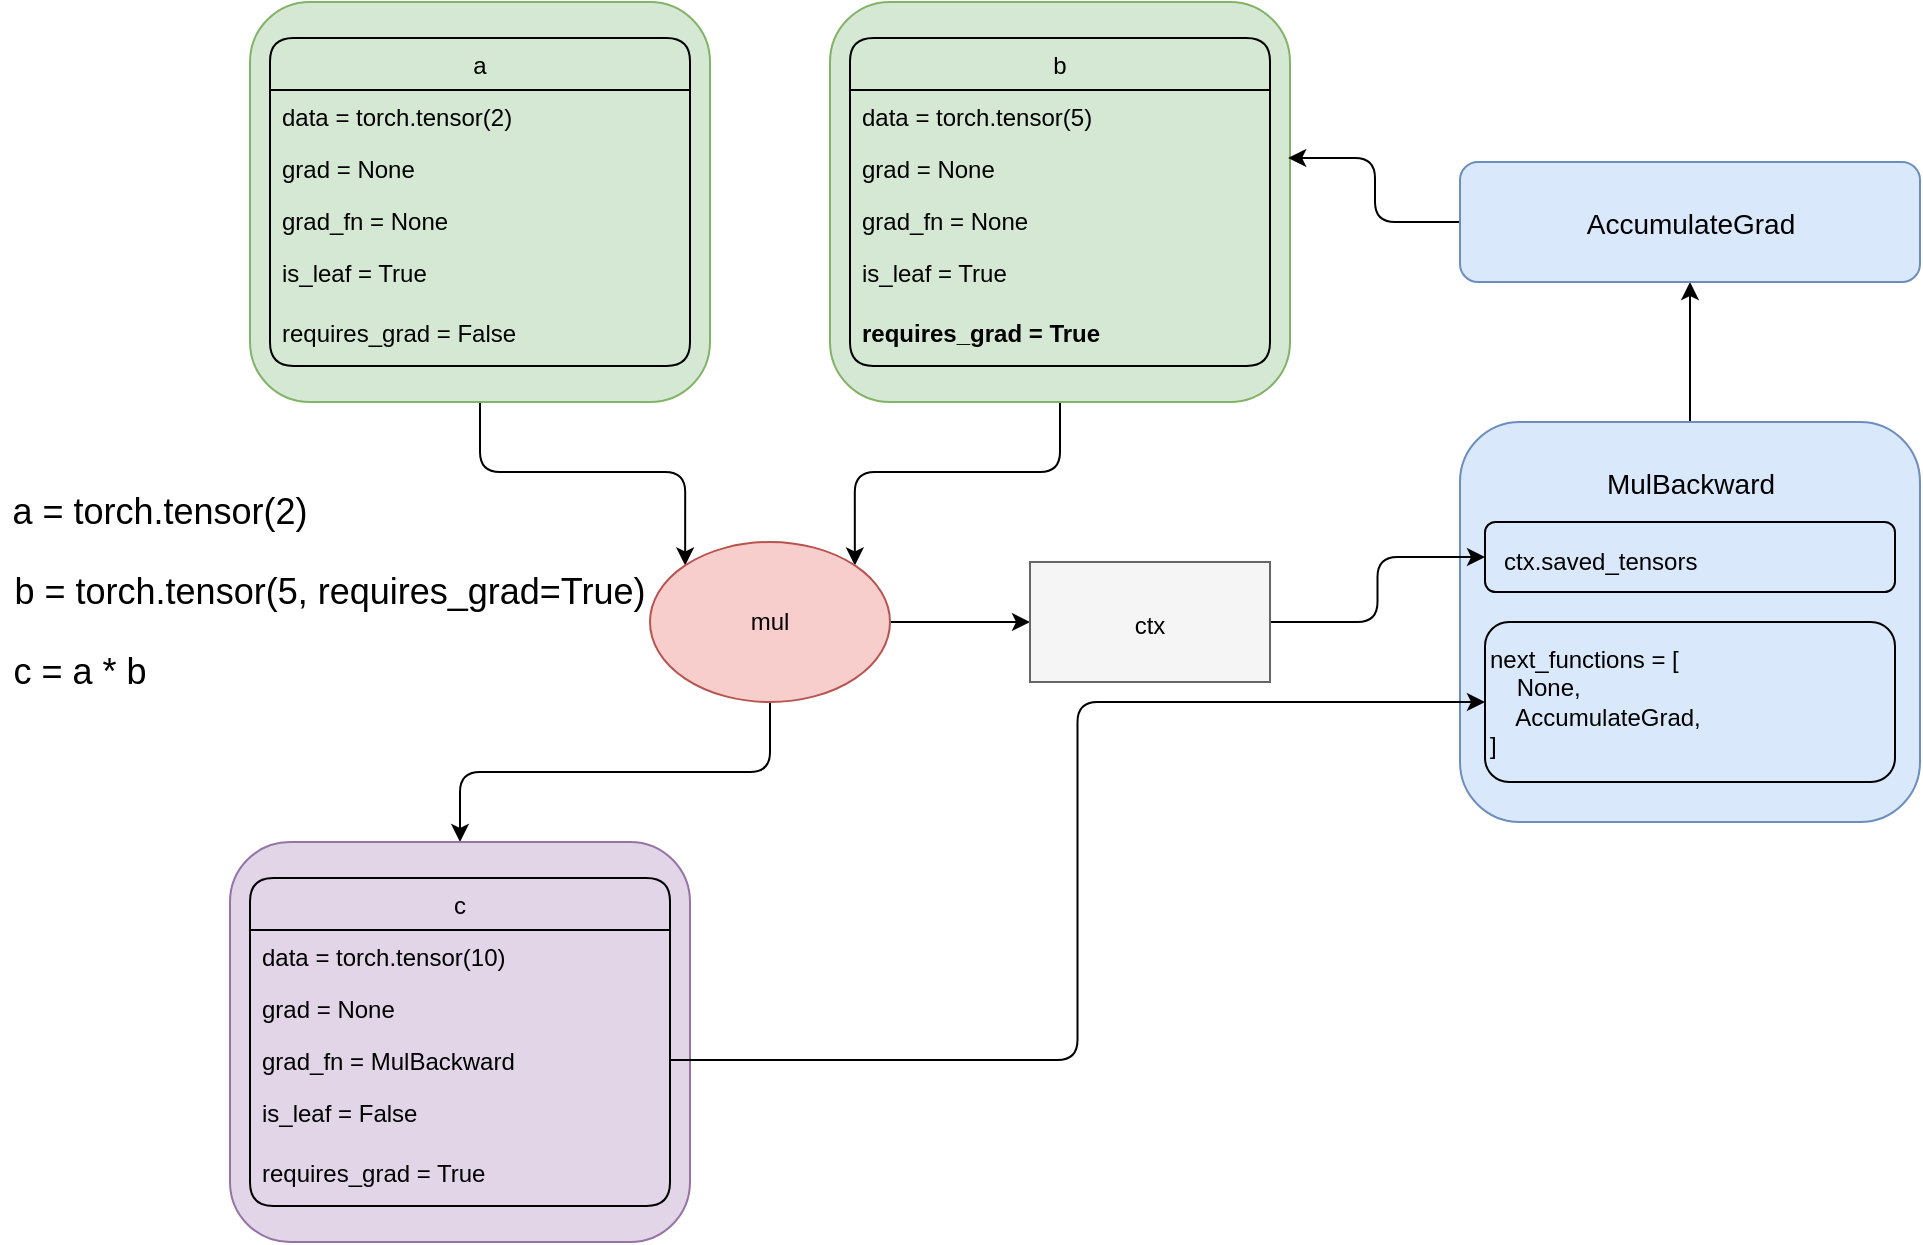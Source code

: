 <mxfile version="13.9.9" type="github">
  <diagram id="yRnguYs6hvbD5JJDKoyp" name="Page-1">
    <mxGraphModel dx="1145" dy="738" grid="1" gridSize="10" guides="1" tooltips="1" connect="1" arrows="1" fold="1" page="1" pageScale="1" pageWidth="850" pageHeight="1100" math="0" shadow="0">
      <root>
        <mxCell id="0" />
        <mxCell id="1" parent="0" />
        <mxCell id="xbXCiBL3qjypmOi7MR6_-115" style="edgeStyle=orthogonalEdgeStyle;rounded=1;orthogonalLoop=1;jettySize=auto;html=1;entryX=0;entryY=0;entryDx=0;entryDy=0;startSize=26;" parent="1" source="xbXCiBL3qjypmOi7MR6_-1" target="xbXCiBL3qjypmOi7MR6_-112" edge="1">
          <mxGeometry relative="1" as="geometry" />
        </mxCell>
        <mxCell id="xbXCiBL3qjypmOi7MR6_-1" value="" style="rounded=1;whiteSpace=wrap;html=1;fillColor=#d5e8d4;strokeColor=#82b366;" parent="1" vertex="1">
          <mxGeometry x="165" y="80" width="230" height="200" as="geometry" />
        </mxCell>
        <mxCell id="xbXCiBL3qjypmOi7MR6_-16" value="a" style="swimlane;fontStyle=0;childLayout=stackLayout;horizontal=1;startSize=26;fillColor=none;horizontalStack=0;resizeParent=1;resizeParentMax=0;resizeLast=0;collapsible=1;marginBottom=0;rounded=1;swimlaneLine=1;glass=0;sketch=0;shadow=0;" parent="1" vertex="1">
          <mxGeometry x="175" y="98" width="210" height="164" as="geometry">
            <mxRectangle x="80" y="110" width="40" height="26" as="alternateBounds" />
          </mxGeometry>
        </mxCell>
        <mxCell id="xbXCiBL3qjypmOi7MR6_-17" value="data = torch.tensor(2)" style="text;strokeColor=none;fillColor=none;align=left;verticalAlign=top;spacingLeft=4;spacingRight=4;overflow=hidden;rotatable=0;points=[[0,0.5],[1,0.5]];portConstraint=eastwest;" parent="xbXCiBL3qjypmOi7MR6_-16" vertex="1">
          <mxGeometry y="26" width="210" height="26" as="geometry" />
        </mxCell>
        <mxCell id="xbXCiBL3qjypmOi7MR6_-18" value="grad = None" style="text;strokeColor=none;fillColor=none;align=left;verticalAlign=top;spacingLeft=4;spacingRight=4;overflow=hidden;rotatable=0;points=[[0,0.5],[1,0.5]];portConstraint=eastwest;" parent="xbXCiBL3qjypmOi7MR6_-16" vertex="1">
          <mxGeometry y="52" width="210" height="26" as="geometry" />
        </mxCell>
        <mxCell id="xbXCiBL3qjypmOi7MR6_-19" value="grad_fn = None" style="text;strokeColor=none;fillColor=none;align=left;verticalAlign=top;spacingLeft=4;spacingRight=4;overflow=hidden;rotatable=0;points=[[0,0.5],[1,0.5]];portConstraint=eastwest;" parent="xbXCiBL3qjypmOi7MR6_-16" vertex="1">
          <mxGeometry y="78" width="210" height="26" as="geometry" />
        </mxCell>
        <mxCell id="xbXCiBL3qjypmOi7MR6_-95" value="is_leaf = True" style="text;strokeColor=none;fillColor=none;spacingLeft=4;spacingRight=4;overflow=hidden;rotatable=0;points=[[0,0.5],[1,0.5]];portConstraint=eastwest;fontSize=12;rounded=1;shadow=0;glass=0;sketch=0;startSize=26;" parent="xbXCiBL3qjypmOi7MR6_-16" vertex="1">
          <mxGeometry y="104" width="210" height="30" as="geometry" />
        </mxCell>
        <mxCell id="xbXCiBL3qjypmOi7MR6_-96" value="requires_grad = False" style="text;strokeColor=none;fillColor=none;spacingLeft=4;spacingRight=4;overflow=hidden;rotatable=0;points=[[0,0.5],[1,0.5]];portConstraint=eastwest;fontSize=12;rounded=1;shadow=0;glass=0;sketch=0;startSize=26;" parent="xbXCiBL3qjypmOi7MR6_-16" vertex="1">
          <mxGeometry y="134" width="210" height="30" as="geometry" />
        </mxCell>
        <mxCell id="xbXCiBL3qjypmOi7MR6_-116" style="edgeStyle=orthogonalEdgeStyle;rounded=1;orthogonalLoop=1;jettySize=auto;html=1;exitX=0.5;exitY=1;exitDx=0;exitDy=0;entryX=1;entryY=0;entryDx=0;entryDy=0;startSize=26;" parent="1" source="xbXCiBL3qjypmOi7MR6_-105" target="xbXCiBL3qjypmOi7MR6_-112" edge="1">
          <mxGeometry relative="1" as="geometry" />
        </mxCell>
        <mxCell id="xbXCiBL3qjypmOi7MR6_-105" value="" style="rounded=1;whiteSpace=wrap;html=1;fillColor=#d5e8d4;strokeColor=#82b366;" parent="1" vertex="1">
          <mxGeometry x="455" y="80" width="230" height="200" as="geometry" />
        </mxCell>
        <mxCell id="xbXCiBL3qjypmOi7MR6_-106" value="b" style="swimlane;fontStyle=0;childLayout=stackLayout;horizontal=1;startSize=26;fillColor=none;horizontalStack=0;resizeParent=1;resizeParentMax=0;resizeLast=0;collapsible=1;marginBottom=0;rounded=1;swimlaneLine=1;glass=0;sketch=0;shadow=0;" parent="1" vertex="1">
          <mxGeometry x="465" y="98" width="210" height="164" as="geometry">
            <mxRectangle x="80" y="110" width="40" height="26" as="alternateBounds" />
          </mxGeometry>
        </mxCell>
        <mxCell id="xbXCiBL3qjypmOi7MR6_-107" value="data = torch.tensor(5)" style="text;strokeColor=none;fillColor=none;align=left;verticalAlign=top;spacingLeft=4;spacingRight=4;overflow=hidden;rotatable=0;points=[[0,0.5],[1,0.5]];portConstraint=eastwest;" parent="xbXCiBL3qjypmOi7MR6_-106" vertex="1">
          <mxGeometry y="26" width="210" height="26" as="geometry" />
        </mxCell>
        <mxCell id="xbXCiBL3qjypmOi7MR6_-108" value="grad = None" style="text;strokeColor=none;fillColor=none;align=left;verticalAlign=top;spacingLeft=4;spacingRight=4;overflow=hidden;rotatable=0;points=[[0,0.5],[1,0.5]];portConstraint=eastwest;" parent="xbXCiBL3qjypmOi7MR6_-106" vertex="1">
          <mxGeometry y="52" width="210" height="26" as="geometry" />
        </mxCell>
        <mxCell id="xbXCiBL3qjypmOi7MR6_-109" value="grad_fn = None" style="text;strokeColor=none;fillColor=none;align=left;verticalAlign=top;spacingLeft=4;spacingRight=4;overflow=hidden;rotatable=0;points=[[0,0.5],[1,0.5]];portConstraint=eastwest;" parent="xbXCiBL3qjypmOi7MR6_-106" vertex="1">
          <mxGeometry y="78" width="210" height="26" as="geometry" />
        </mxCell>
        <mxCell id="xbXCiBL3qjypmOi7MR6_-110" value="is_leaf = True" style="text;strokeColor=none;fillColor=none;spacingLeft=4;spacingRight=4;overflow=hidden;rotatable=0;points=[[0,0.5],[1,0.5]];portConstraint=eastwest;fontSize=12;rounded=1;shadow=0;glass=0;sketch=0;startSize=26;" parent="xbXCiBL3qjypmOi7MR6_-106" vertex="1">
          <mxGeometry y="104" width="210" height="30" as="geometry" />
        </mxCell>
        <mxCell id="xbXCiBL3qjypmOi7MR6_-111" value="requires_grad = True" style="text;strokeColor=none;fillColor=none;spacingLeft=4;spacingRight=4;overflow=hidden;rotatable=0;points=[[0,0.5],[1,0.5]];portConstraint=eastwest;fontSize=12;rounded=1;shadow=0;glass=0;sketch=0;startSize=26;fontStyle=1" parent="xbXCiBL3qjypmOi7MR6_-106" vertex="1">
          <mxGeometry y="134" width="210" height="30" as="geometry" />
        </mxCell>
        <mxCell id="xbXCiBL3qjypmOi7MR6_-124" style="edgeStyle=orthogonalEdgeStyle;rounded=1;orthogonalLoop=1;jettySize=auto;html=1;entryX=0.5;entryY=0;entryDx=0;entryDy=0;startSize=26;" parent="1" source="xbXCiBL3qjypmOi7MR6_-112" target="xbXCiBL3qjypmOi7MR6_-117" edge="1">
          <mxGeometry relative="1" as="geometry">
            <mxPoint x="280" y="440" as="sourcePoint" />
          </mxGeometry>
        </mxCell>
        <mxCell id="I5uXExxvPvJX1PheCcKH-10" style="edgeStyle=orthogonalEdgeStyle;rounded=1;orthogonalLoop=1;jettySize=auto;html=1;entryX=0;entryY=0.5;entryDx=0;entryDy=0;startSize=26;fontSize=18;" edge="1" parent="1" source="xbXCiBL3qjypmOi7MR6_-112" target="I5uXExxvPvJX1PheCcKH-8">
          <mxGeometry relative="1" as="geometry" />
        </mxCell>
        <mxCell id="xbXCiBL3qjypmOi7MR6_-112" value="" style="ellipse;whiteSpace=wrap;html=1;rounded=1;shadow=0;glass=0;sketch=0;startSize=26;fillColor=#f8cecc;strokeColor=#b85450;" parent="1" vertex="1">
          <mxGeometry x="365" y="350" width="120" height="80" as="geometry" />
        </mxCell>
        <mxCell id="xbXCiBL3qjypmOi7MR6_-113" value="mul" style="text;html=1;strokeColor=none;fillColor=none;align=center;verticalAlign=middle;whiteSpace=wrap;rounded=0;shadow=0;glass=0;sketch=0;startSize=26;" parent="1" vertex="1">
          <mxGeometry x="405" y="380" width="40" height="20" as="geometry" />
        </mxCell>
        <mxCell id="xbXCiBL3qjypmOi7MR6_-117" value="" style="rounded=1;whiteSpace=wrap;html=1;fillColor=#e1d5e7;strokeColor=#9673a6;" parent="1" vertex="1">
          <mxGeometry x="155" y="500" width="230" height="200" as="geometry" />
        </mxCell>
        <mxCell id="xbXCiBL3qjypmOi7MR6_-118" value="c" style="swimlane;fontStyle=0;childLayout=stackLayout;horizontal=1;startSize=26;fillColor=none;horizontalStack=0;resizeParent=1;resizeParentMax=0;resizeLast=0;collapsible=1;marginBottom=0;rounded=1;swimlaneLine=1;glass=0;sketch=0;shadow=0;" parent="1" vertex="1">
          <mxGeometry x="165" y="518" width="210" height="164" as="geometry">
            <mxRectangle x="80" y="110" width="40" height="26" as="alternateBounds" />
          </mxGeometry>
        </mxCell>
        <mxCell id="xbXCiBL3qjypmOi7MR6_-119" value="data = torch.tensor(10)" style="text;strokeColor=none;fillColor=none;align=left;verticalAlign=top;spacingLeft=4;spacingRight=4;overflow=hidden;rotatable=0;points=[[0,0.5],[1,0.5]];portConstraint=eastwest;" parent="xbXCiBL3qjypmOi7MR6_-118" vertex="1">
          <mxGeometry y="26" width="210" height="26" as="geometry" />
        </mxCell>
        <mxCell id="xbXCiBL3qjypmOi7MR6_-120" value="grad = None" style="text;strokeColor=none;fillColor=none;align=left;verticalAlign=top;spacingLeft=4;spacingRight=4;overflow=hidden;rotatable=0;points=[[0,0.5],[1,0.5]];portConstraint=eastwest;" parent="xbXCiBL3qjypmOi7MR6_-118" vertex="1">
          <mxGeometry y="52" width="210" height="26" as="geometry" />
        </mxCell>
        <mxCell id="xbXCiBL3qjypmOi7MR6_-121" value="grad_fn = MulBackward" style="text;strokeColor=none;fillColor=none;align=left;verticalAlign=top;spacingLeft=4;spacingRight=4;overflow=hidden;rotatable=0;points=[[0,0.5],[1,0.5]];portConstraint=eastwest;" parent="xbXCiBL3qjypmOi7MR6_-118" vertex="1">
          <mxGeometry y="78" width="210" height="26" as="geometry" />
        </mxCell>
        <mxCell id="xbXCiBL3qjypmOi7MR6_-122" value="is_leaf = False" style="text;strokeColor=none;fillColor=none;spacingLeft=4;spacingRight=4;overflow=hidden;rotatable=0;points=[[0,0.5],[1,0.5]];portConstraint=eastwest;fontSize=12;rounded=1;shadow=0;glass=0;sketch=0;startSize=26;" parent="xbXCiBL3qjypmOi7MR6_-118" vertex="1">
          <mxGeometry y="104" width="210" height="30" as="geometry" />
        </mxCell>
        <mxCell id="xbXCiBL3qjypmOi7MR6_-123" value="requires_grad = True" style="text;strokeColor=none;fillColor=none;spacingLeft=4;spacingRight=4;overflow=hidden;rotatable=0;points=[[0,0.5],[1,0.5]];portConstraint=eastwest;fontSize=12;rounded=1;shadow=0;glass=0;sketch=0;startSize=26;" parent="xbXCiBL3qjypmOi7MR6_-118" vertex="1">
          <mxGeometry y="134" width="210" height="30" as="geometry" />
        </mxCell>
        <mxCell id="xbXCiBL3qjypmOi7MR6_-125" value="&lt;font style=&quot;font-size: 18px;&quot;&gt;a = torch.tensor(2)&lt;/font&gt;" style="text;html=1;align=center;verticalAlign=middle;whiteSpace=wrap;rounded=0;shadow=0;glass=0;sketch=0;startSize=26;fontSize=18;fontStyle=0;labelPosition=center;verticalLabelPosition=middle;" parent="1" vertex="1">
          <mxGeometry x="40" y="320" width="160" height="30" as="geometry" />
        </mxCell>
        <mxCell id="xbXCiBL3qjypmOi7MR6_-126" value="&lt;font style=&quot;font-size: 18px&quot;&gt;b = torch.tensor(5, requires_grad=True)&lt;/font&gt;" style="text;html=1;align=center;verticalAlign=middle;whiteSpace=wrap;rounded=0;shadow=0;glass=0;sketch=0;startSize=26;fontSize=18;fontStyle=0;labelPosition=center;verticalLabelPosition=middle;" parent="1" vertex="1">
          <mxGeometry x="40" y="360" width="330" height="30" as="geometry" />
        </mxCell>
        <mxCell id="xbXCiBL3qjypmOi7MR6_-127" value="&lt;font style=&quot;font-size: 18px;&quot;&gt;c = a * b&lt;/font&gt;" style="text;html=1;align=center;verticalAlign=middle;whiteSpace=wrap;rounded=0;shadow=0;glass=0;sketch=0;startSize=26;fontSize=18;fontStyle=0;labelPosition=center;verticalLabelPosition=middle;" parent="1" vertex="1">
          <mxGeometry x="40" y="400" width="80" height="30" as="geometry" />
        </mxCell>
        <mxCell id="I5uXExxvPvJX1PheCcKH-32" style="edgeStyle=orthogonalEdgeStyle;rounded=1;orthogonalLoop=1;jettySize=auto;html=1;startSize=26;fontSize=18;" edge="1" parent="1" source="I5uXExxvPvJX1PheCcKH-1" target="I5uXExxvPvJX1PheCcKH-27">
          <mxGeometry relative="1" as="geometry" />
        </mxCell>
        <mxCell id="I5uXExxvPvJX1PheCcKH-1" value="" style="rounded=1;whiteSpace=wrap;html=1;fillColor=#dae8fc;strokeColor=#6c8ebf;" vertex="1" parent="1">
          <mxGeometry x="770" y="290" width="230" height="200" as="geometry" />
        </mxCell>
        <mxCell id="I5uXExxvPvJX1PheCcKH-18" style="edgeStyle=orthogonalEdgeStyle;rounded=1;orthogonalLoop=1;jettySize=auto;html=1;entryX=0;entryY=0.5;entryDx=0;entryDy=0;startSize=26;fontSize=18;" edge="1" parent="1" source="I5uXExxvPvJX1PheCcKH-8" target="I5uXExxvPvJX1PheCcKH-17">
          <mxGeometry relative="1" as="geometry" />
        </mxCell>
        <mxCell id="I5uXExxvPvJX1PheCcKH-8" value="" style="rounded=0;whiteSpace=wrap;html=1;shadow=0;glass=0;sketch=0;startSize=26;fillColor=#f5f5f5;fontSize=18;strokeColor=#666666;fontColor=#333333;" vertex="1" parent="1">
          <mxGeometry x="555" y="360" width="120" height="60" as="geometry" />
        </mxCell>
        <mxCell id="I5uXExxvPvJX1PheCcKH-9" value="&lt;font style=&quot;font-size: 12px&quot;&gt;ctx&lt;/font&gt;" style="text;html=1;strokeColor=none;fillColor=none;align=center;verticalAlign=middle;whiteSpace=wrap;rounded=0;shadow=0;glass=0;sketch=0;startSize=26;fontSize=18;" vertex="1" parent="1">
          <mxGeometry x="595" y="380" width="40" height="20" as="geometry" />
        </mxCell>
        <mxCell id="I5uXExxvPvJX1PheCcKH-14" value="&lt;font style=&quot;font-size: 14px&quot;&gt;MulBackward&lt;/font&gt;" style="text;html=1;strokeColor=none;fillColor=none;align=center;verticalAlign=middle;whiteSpace=wrap;rounded=0;shadow=0;glass=0;sketch=0;startSize=26;fontSize=18;" vertex="1" parent="1">
          <mxGeometry x="832.5" y="310" width="105" height="20" as="geometry" />
        </mxCell>
        <mxCell id="I5uXExxvPvJX1PheCcKH-17" value="&lt;div&gt;&lt;br&gt;&lt;/div&gt;" style="rounded=1;whiteSpace=wrap;html=1;shadow=0;glass=0;sketch=0;startSize=26;fillColor=none;fontSize=18;align=left;" vertex="1" parent="1">
          <mxGeometry x="782.5" y="340" width="205" height="35" as="geometry" />
        </mxCell>
        <mxCell id="I5uXExxvPvJX1PheCcKH-19" value="&lt;div style=&quot;font-size: 12px&quot;&gt;&lt;font style=&quot;font-size: 12px&quot;&gt;next_functions = [&lt;/font&gt;&lt;/div&gt;&lt;div style=&quot;font-size: 12px&quot;&gt;&lt;font style=&quot;font-size: 12px&quot;&gt;&amp;nbsp;&amp;nbsp;&amp;nbsp; None,&lt;br&gt;&lt;/font&gt;&lt;/div&gt;&lt;div style=&quot;font-size: 12px&quot;&gt;&lt;font style=&quot;font-size: 12px&quot;&gt;&amp;nbsp;&amp;nbsp;&amp;nbsp; AccumulateGrad,&lt;/font&gt;&lt;/div&gt;&lt;div style=&quot;font-size: 12px&quot;&gt;&lt;font style=&quot;font-size: 12px&quot;&gt;]&lt;br&gt;&lt;/font&gt;&lt;/div&gt;" style="rounded=1;whiteSpace=wrap;html=1;shadow=0;glass=0;sketch=0;startSize=26;fillColor=none;fontSize=18;align=left;" vertex="1" parent="1">
          <mxGeometry x="782.5" y="390" width="205" height="80" as="geometry" />
        </mxCell>
        <mxCell id="I5uXExxvPvJX1PheCcKH-21" value="&lt;div align=&quot;left&quot;&gt;&lt;font style=&quot;font-size: 12px&quot;&gt;ctx.saved_tensors&lt;/font&gt;&lt;/div&gt;" style="text;html=1;strokeColor=none;fillColor=none;align=left;verticalAlign=middle;whiteSpace=wrap;rounded=0;shadow=0;glass=0;sketch=0;startSize=26;fontSize=18;" vertex="1" parent="1">
          <mxGeometry x="790" y="347.5" width="180" height="20" as="geometry" />
        </mxCell>
        <mxCell id="I5uXExxvPvJX1PheCcKH-22" style="edgeStyle=orthogonalEdgeStyle;rounded=1;orthogonalLoop=1;jettySize=auto;html=1;entryX=0;entryY=0.5;entryDx=0;entryDy=0;startSize=26;fontSize=18;" edge="1" parent="1" source="xbXCiBL3qjypmOi7MR6_-121" target="I5uXExxvPvJX1PheCcKH-19">
          <mxGeometry relative="1" as="geometry" />
        </mxCell>
        <mxCell id="I5uXExxvPvJX1PheCcKH-33" style="edgeStyle=orthogonalEdgeStyle;rounded=1;orthogonalLoop=1;jettySize=auto;html=1;entryX=0.996;entryY=0.39;entryDx=0;entryDy=0;entryPerimeter=0;startSize=26;fontSize=18;" edge="1" parent="1" source="I5uXExxvPvJX1PheCcKH-27" target="xbXCiBL3qjypmOi7MR6_-105">
          <mxGeometry relative="1" as="geometry" />
        </mxCell>
        <mxCell id="I5uXExxvPvJX1PheCcKH-27" value="" style="rounded=1;whiteSpace=wrap;html=1;fillColor=#dae8fc;strokeColor=#6c8ebf;" vertex="1" parent="1">
          <mxGeometry x="770" y="160" width="230" height="60" as="geometry" />
        </mxCell>
        <mxCell id="I5uXExxvPvJX1PheCcKH-28" value="&lt;font style=&quot;font-size: 14px&quot;&gt;AccumulateGrad&lt;/font&gt;" style="text;html=1;strokeColor=none;fillColor=none;align=center;verticalAlign=middle;whiteSpace=wrap;rounded=0;shadow=0;glass=0;sketch=0;startSize=26;fontSize=18;" vertex="1" parent="1">
          <mxGeometry x="832.5" y="180" width="105" height="20" as="geometry" />
        </mxCell>
      </root>
    </mxGraphModel>
  </diagram>
</mxfile>
